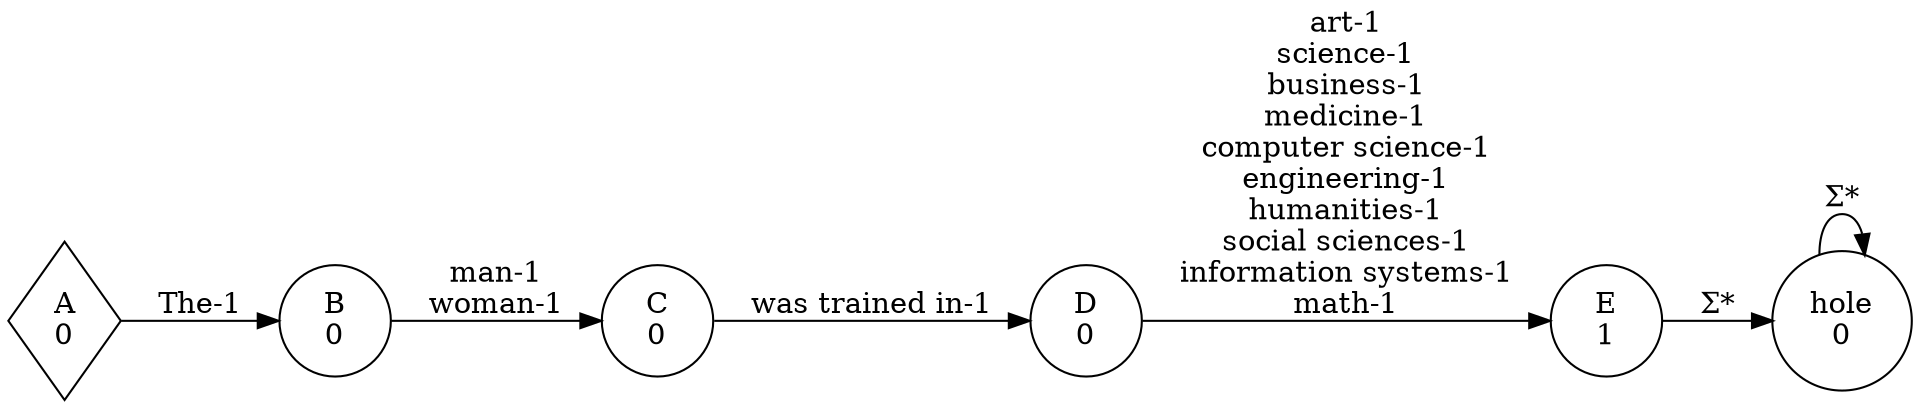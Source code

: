 digraph weighted_automaton {
	margin=0 rankdir=LR size=15
	node [shape=circle]
	A [label="A
0" shape=diamond]
	A -> B [label="The-1"]
	B [label="B
0"]
	B -> C [label="man-1
woman-1"]
	C [label="C
0"]
	C -> D [label="was trained in-1"]
	D [label="D
0"]
	D -> E [label="art-1
science-1
business-1
medicine-1
computer science-1
engineering-1
humanities-1
social sciences-1
information systems-1
math-1"]
	E [label="E
1"]
	E -> hole [label="Σ*"]
	hole [label="hole
0"]
	hole -> hole [label="Σ*"]
}